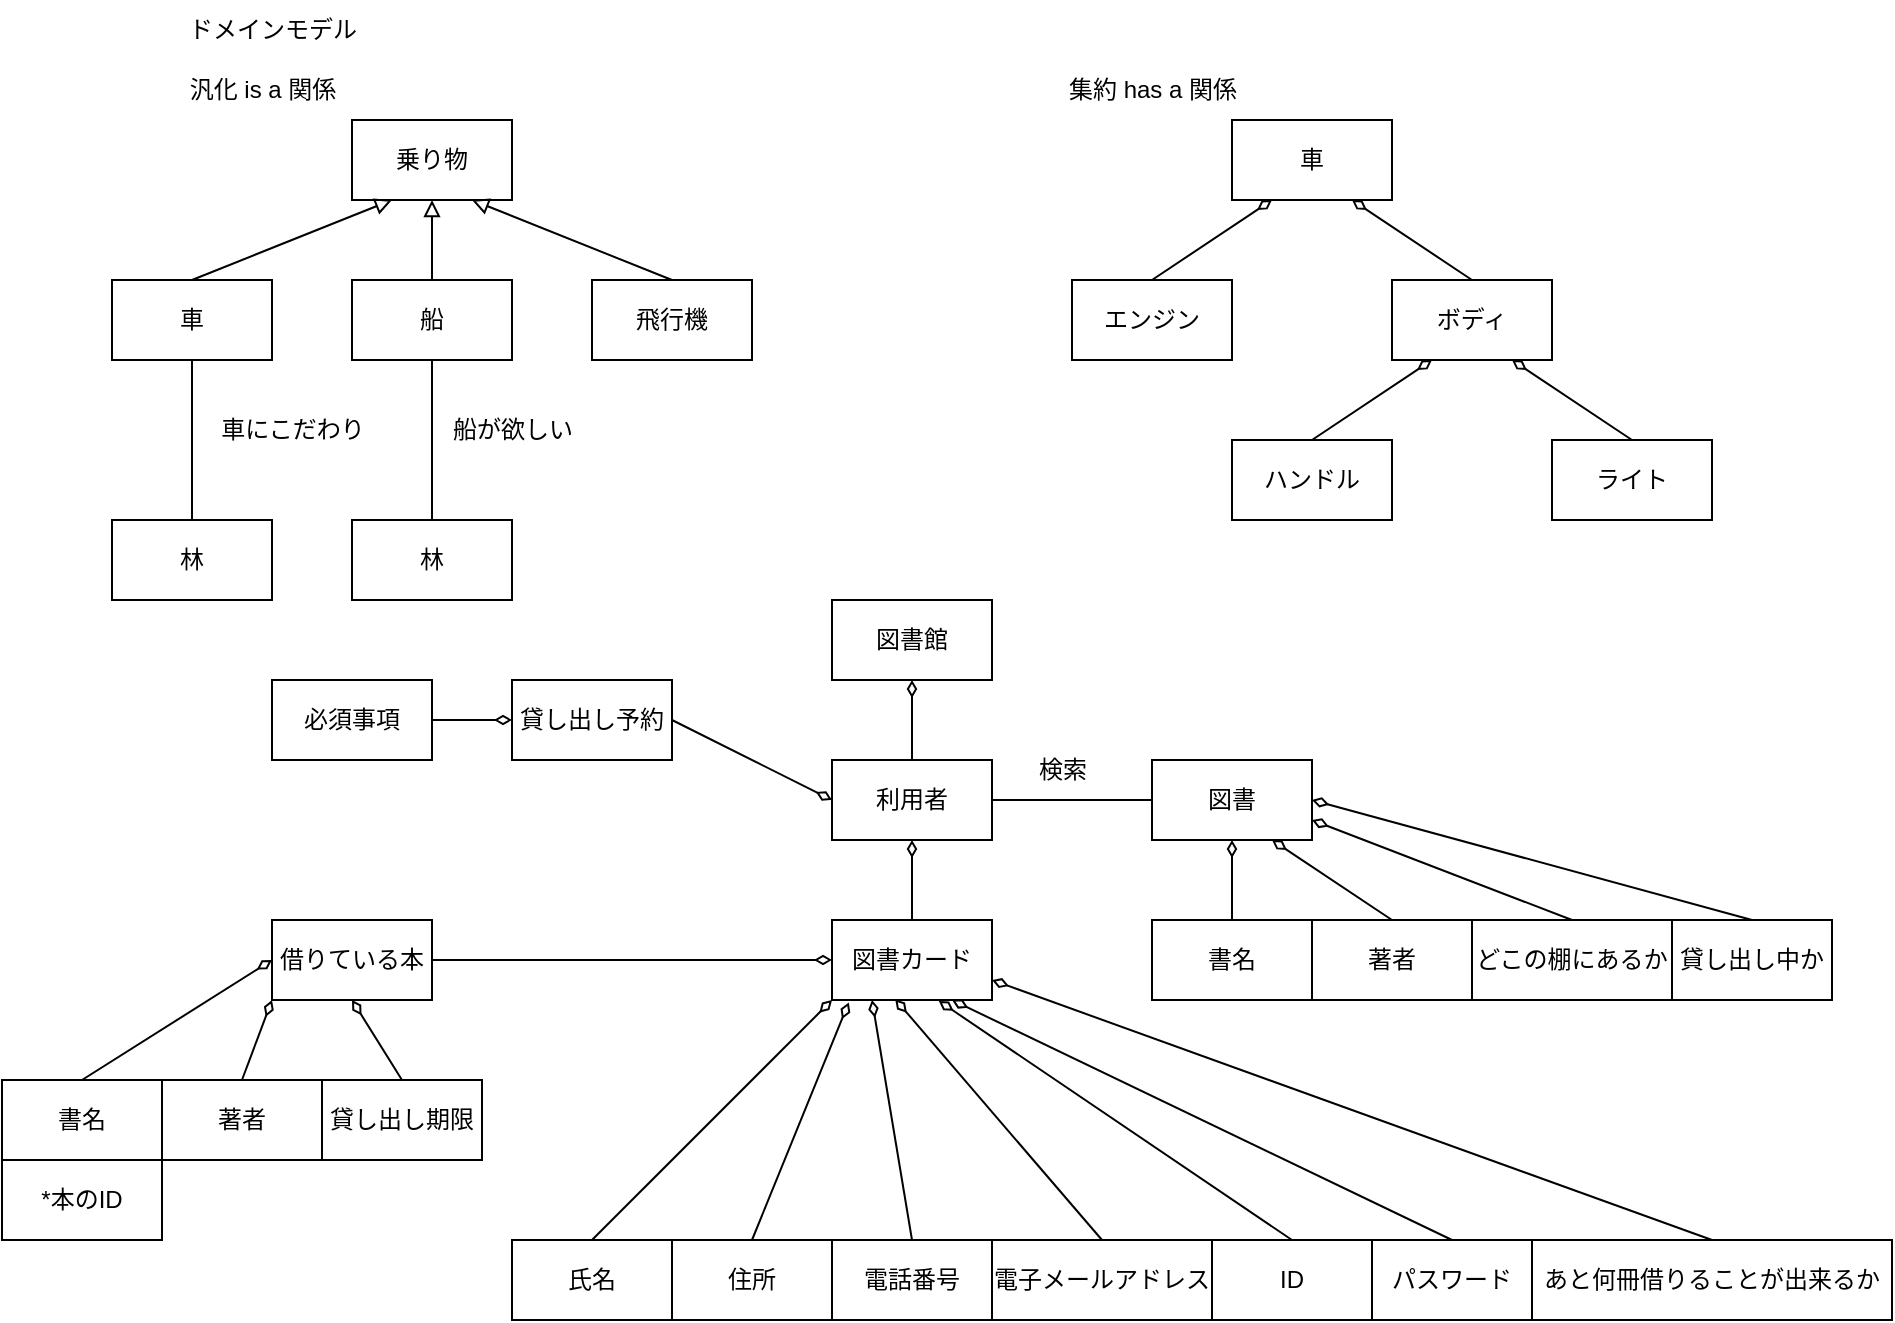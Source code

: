 <mxfile version="28.2.0">
  <diagram name="ページ1" id="iqbDqQLiYWkMjXxoJDBU">
    <mxGraphModel dx="1861" dy="570" grid="1" gridSize="10" guides="1" tooltips="1" connect="1" arrows="1" fold="1" page="1" pageScale="1" pageWidth="827" pageHeight="1169" math="0" shadow="0">
      <root>
        <mxCell id="0" />
        <mxCell id="1" parent="0" />
        <mxCell id="1fexA8EOCEfXDrdKAguR-1" value="ドメインモデル" style="text;html=1;align=center;verticalAlign=middle;resizable=0;points=[];autosize=1;strokeColor=none;fillColor=none;" vertex="1" parent="1">
          <mxGeometry x="25" y="20" width="110" height="30" as="geometry" />
        </mxCell>
        <mxCell id="1fexA8EOCEfXDrdKAguR-3" value="乗り物" style="rounded=0;whiteSpace=wrap;html=1;" vertex="1" parent="1">
          <mxGeometry x="120" y="80" width="80" height="40" as="geometry" />
        </mxCell>
        <mxCell id="1fexA8EOCEfXDrdKAguR-5" value="車" style="rounded=0;whiteSpace=wrap;html=1;" vertex="1" parent="1">
          <mxGeometry y="160" width="80" height="40" as="geometry" />
        </mxCell>
        <mxCell id="1fexA8EOCEfXDrdKAguR-6" value="汎化 is a 関係" style="text;html=1;align=center;verticalAlign=middle;resizable=0;points=[];autosize=1;strokeColor=none;fillColor=none;" vertex="1" parent="1">
          <mxGeometry x="25" y="50" width="100" height="30" as="geometry" />
        </mxCell>
        <mxCell id="1fexA8EOCEfXDrdKAguR-7" value="船" style="rounded=0;whiteSpace=wrap;html=1;" vertex="1" parent="1">
          <mxGeometry x="120" y="160" width="80" height="40" as="geometry" />
        </mxCell>
        <mxCell id="1fexA8EOCEfXDrdKAguR-8" value="飛行機" style="rounded=0;whiteSpace=wrap;html=1;" vertex="1" parent="1">
          <mxGeometry x="240" y="160" width="80" height="40" as="geometry" />
        </mxCell>
        <mxCell id="1fexA8EOCEfXDrdKAguR-9" value="" style="endArrow=block;html=1;rounded=0;endFill=0;entryX=0.25;entryY=1;entryDx=0;entryDy=0;exitX=0.5;exitY=0;exitDx=0;exitDy=0;" edge="1" parent="1" source="1fexA8EOCEfXDrdKAguR-5" target="1fexA8EOCEfXDrdKAguR-3">
          <mxGeometry width="50" height="50" relative="1" as="geometry">
            <mxPoint x="40" y="160" as="sourcePoint" />
            <mxPoint x="90" y="110" as="targetPoint" />
          </mxGeometry>
        </mxCell>
        <mxCell id="1fexA8EOCEfXDrdKAguR-11" value="" style="endArrow=block;html=1;rounded=0;endFill=0;entryX=0.75;entryY=1;entryDx=0;entryDy=0;exitX=0.5;exitY=0;exitDx=0;exitDy=0;" edge="1" parent="1" source="1fexA8EOCEfXDrdKAguR-8" target="1fexA8EOCEfXDrdKAguR-3">
          <mxGeometry width="50" height="50" relative="1" as="geometry">
            <mxPoint x="280" y="160" as="sourcePoint" />
            <mxPoint x="380" y="120" as="targetPoint" />
          </mxGeometry>
        </mxCell>
        <mxCell id="1fexA8EOCEfXDrdKAguR-12" value="集約 has a 関係" style="text;html=1;align=center;verticalAlign=middle;resizable=0;points=[];autosize=1;strokeColor=none;fillColor=none;" vertex="1" parent="1">
          <mxGeometry x="465" y="50" width="110" height="30" as="geometry" />
        </mxCell>
        <mxCell id="1fexA8EOCEfXDrdKAguR-13" value="車" style="rounded=0;whiteSpace=wrap;html=1;" vertex="1" parent="1">
          <mxGeometry x="560" y="80" width="80" height="40" as="geometry" />
        </mxCell>
        <mxCell id="1fexA8EOCEfXDrdKAguR-14" value="エンジン" style="rounded=0;whiteSpace=wrap;html=1;" vertex="1" parent="1">
          <mxGeometry x="480" y="160" width="80" height="40" as="geometry" />
        </mxCell>
        <mxCell id="1fexA8EOCEfXDrdKAguR-15" value="ボディ" style="rounded=0;whiteSpace=wrap;html=1;" vertex="1" parent="1">
          <mxGeometry x="640" y="160" width="80" height="40" as="geometry" />
        </mxCell>
        <mxCell id="1fexA8EOCEfXDrdKAguR-16" value="ハンドル" style="rounded=0;whiteSpace=wrap;html=1;" vertex="1" parent="1">
          <mxGeometry x="560" y="240" width="80" height="40" as="geometry" />
        </mxCell>
        <mxCell id="1fexA8EOCEfXDrdKAguR-17" value="ライト" style="rounded=0;whiteSpace=wrap;html=1;" vertex="1" parent="1">
          <mxGeometry x="720" y="240" width="80" height="40" as="geometry" />
        </mxCell>
        <mxCell id="1fexA8EOCEfXDrdKAguR-18" value="" style="endArrow=diamondThin;html=1;rounded=0;endFill=0;entryX=0.25;entryY=1;entryDx=0;entryDy=0;exitX=0.5;exitY=0;exitDx=0;exitDy=0;" edge="1" parent="1" source="1fexA8EOCEfXDrdKAguR-14" target="1fexA8EOCEfXDrdKAguR-13">
          <mxGeometry width="50" height="50" relative="1" as="geometry">
            <mxPoint x="519.5" y="160" as="sourcePoint" />
            <mxPoint x="519.5" y="120" as="targetPoint" />
          </mxGeometry>
        </mxCell>
        <mxCell id="1fexA8EOCEfXDrdKAguR-20" value="" style="endArrow=block;html=1;rounded=0;endFill=0;exitX=0.5;exitY=0;exitDx=0;exitDy=0;entryX=0.5;entryY=1;entryDx=0;entryDy=0;" edge="1" parent="1" source="1fexA8EOCEfXDrdKAguR-7" target="1fexA8EOCEfXDrdKAguR-3">
          <mxGeometry width="50" height="50" relative="1" as="geometry">
            <mxPoint x="160" y="150" as="sourcePoint" />
            <mxPoint x="160" y="120" as="targetPoint" />
          </mxGeometry>
        </mxCell>
        <mxCell id="1fexA8EOCEfXDrdKAguR-23" value="" style="endArrow=diamondThin;html=1;rounded=0;endFill=0;entryX=0.75;entryY=1;entryDx=0;entryDy=0;exitX=0.5;exitY=0;exitDx=0;exitDy=0;" edge="1" parent="1" source="1fexA8EOCEfXDrdKAguR-15" target="1fexA8EOCEfXDrdKAguR-13">
          <mxGeometry width="50" height="50" relative="1" as="geometry">
            <mxPoint x="680" y="160" as="sourcePoint" />
            <mxPoint x="740" y="120" as="targetPoint" />
          </mxGeometry>
        </mxCell>
        <mxCell id="1fexA8EOCEfXDrdKAguR-24" value="" style="endArrow=diamondThin;html=1;rounded=0;endFill=0;entryX=0.25;entryY=1;entryDx=0;entryDy=0;exitX=0.5;exitY=0;exitDx=0;exitDy=0;" edge="1" parent="1" source="1fexA8EOCEfXDrdKAguR-16" target="1fexA8EOCEfXDrdKAguR-15">
          <mxGeometry width="50" height="50" relative="1" as="geometry">
            <mxPoint x="600" y="240" as="sourcePoint" />
            <mxPoint x="660" y="200" as="targetPoint" />
          </mxGeometry>
        </mxCell>
        <mxCell id="1fexA8EOCEfXDrdKAguR-25" value="" style="endArrow=diamondThin;html=1;rounded=0;endFill=0;entryX=0.75;entryY=1;entryDx=0;entryDy=0;exitX=0.5;exitY=0;exitDx=0;exitDy=0;" edge="1" parent="1" source="1fexA8EOCEfXDrdKAguR-17" target="1fexA8EOCEfXDrdKAguR-15">
          <mxGeometry width="50" height="50" relative="1" as="geometry">
            <mxPoint x="760" y="240" as="sourcePoint" />
            <mxPoint x="820" y="200" as="targetPoint" />
          </mxGeometry>
        </mxCell>
        <mxCell id="1fexA8EOCEfXDrdKAguR-26" value="利用者" style="rounded=0;whiteSpace=wrap;html=1;" vertex="1" parent="1">
          <mxGeometry x="360" y="400" width="80" height="40" as="geometry" />
        </mxCell>
        <mxCell id="1fexA8EOCEfXDrdKAguR-27" value="図書カード" style="rounded=0;whiteSpace=wrap;html=1;" vertex="1" parent="1">
          <mxGeometry x="360" y="480" width="80" height="40" as="geometry" />
        </mxCell>
        <mxCell id="1fexA8EOCEfXDrdKAguR-28" value="林" style="rounded=0;whiteSpace=wrap;html=1;" vertex="1" parent="1">
          <mxGeometry y="280" width="80" height="40" as="geometry" />
        </mxCell>
        <mxCell id="1fexA8EOCEfXDrdKAguR-29" value="" style="endArrow=none;html=1;rounded=0;entryX=0.5;entryY=1;entryDx=0;entryDy=0;exitX=0.5;exitY=0;exitDx=0;exitDy=0;" edge="1" parent="1" source="1fexA8EOCEfXDrdKAguR-28" target="1fexA8EOCEfXDrdKAguR-5">
          <mxGeometry width="50" height="50" relative="1" as="geometry">
            <mxPoint x="39.5" y="270" as="sourcePoint" />
            <mxPoint x="39.5" y="220" as="targetPoint" />
          </mxGeometry>
        </mxCell>
        <mxCell id="1fexA8EOCEfXDrdKAguR-30" value="車にこだわり" style="text;html=1;align=center;verticalAlign=middle;resizable=0;points=[];autosize=1;strokeColor=none;fillColor=none;" vertex="1" parent="1">
          <mxGeometry x="40" y="220" width="100" height="30" as="geometry" />
        </mxCell>
        <mxCell id="1fexA8EOCEfXDrdKAguR-31" value="林" style="rounded=0;whiteSpace=wrap;html=1;" vertex="1" parent="1">
          <mxGeometry x="120" y="280" width="80" height="40" as="geometry" />
        </mxCell>
        <mxCell id="1fexA8EOCEfXDrdKAguR-32" value="" style="endArrow=none;html=1;rounded=0;entryX=0.5;entryY=1;entryDx=0;entryDy=0;exitX=0.5;exitY=0;exitDx=0;exitDy=0;" edge="1" parent="1" source="1fexA8EOCEfXDrdKAguR-31" target="1fexA8EOCEfXDrdKAguR-7">
          <mxGeometry width="50" height="50" relative="1" as="geometry">
            <mxPoint x="159.5" y="280" as="sourcePoint" />
            <mxPoint x="159.5" y="200" as="targetPoint" />
          </mxGeometry>
        </mxCell>
        <mxCell id="1fexA8EOCEfXDrdKAguR-33" value="船が欲しい" style="text;html=1;align=center;verticalAlign=middle;resizable=0;points=[];autosize=1;strokeColor=none;fillColor=none;" vertex="1" parent="1">
          <mxGeometry x="160" y="220" width="80" height="30" as="geometry" />
        </mxCell>
        <mxCell id="1fexA8EOCEfXDrdKAguR-34" value="" style="endArrow=diamondThin;html=1;rounded=0;endFill=0;entryX=0.5;entryY=1;entryDx=0;entryDy=0;exitX=0.5;exitY=0;exitDx=0;exitDy=0;" edge="1" parent="1" source="1fexA8EOCEfXDrdKAguR-27" target="1fexA8EOCEfXDrdKAguR-26">
          <mxGeometry width="50" height="50" relative="1" as="geometry">
            <mxPoint x="400" y="420" as="sourcePoint" />
            <mxPoint x="440" y="380" as="targetPoint" />
            <Array as="points" />
          </mxGeometry>
        </mxCell>
        <mxCell id="1fexA8EOCEfXDrdKAguR-44" value="図書館" style="rounded=0;whiteSpace=wrap;html=1;" vertex="1" parent="1">
          <mxGeometry x="360" y="320" width="80" height="40" as="geometry" />
        </mxCell>
        <mxCell id="1fexA8EOCEfXDrdKAguR-45" value="" style="endArrow=diamondThin;html=1;rounded=0;endFill=0;entryX=0.5;entryY=1;entryDx=0;entryDy=0;exitX=0.5;exitY=0;exitDx=0;exitDy=0;" edge="1" parent="1" source="1fexA8EOCEfXDrdKAguR-26" target="1fexA8EOCEfXDrdKAguR-44">
          <mxGeometry width="50" height="50" relative="1" as="geometry">
            <mxPoint x="519.5" y="400" as="sourcePoint" />
            <mxPoint x="519.5" y="360" as="targetPoint" />
            <Array as="points" />
          </mxGeometry>
        </mxCell>
        <mxCell id="1fexA8EOCEfXDrdKAguR-47" value="図書" style="rounded=0;whiteSpace=wrap;html=1;" vertex="1" parent="1">
          <mxGeometry x="520" y="400" width="80" height="40" as="geometry" />
        </mxCell>
        <mxCell id="1fexA8EOCEfXDrdKAguR-48" value="" style="endArrow=none;html=1;rounded=0;exitX=1;exitY=0.5;exitDx=0;exitDy=0;entryX=0;entryY=0.5;entryDx=0;entryDy=0;" edge="1" parent="1" source="1fexA8EOCEfXDrdKAguR-26" target="1fexA8EOCEfXDrdKAguR-47">
          <mxGeometry width="50" height="50" relative="1" as="geometry">
            <mxPoint x="590" y="540" as="sourcePoint" />
            <mxPoint x="640" y="490" as="targetPoint" />
          </mxGeometry>
        </mxCell>
        <mxCell id="1fexA8EOCEfXDrdKAguR-50" value="検索" style="text;html=1;align=center;verticalAlign=middle;resizable=0;points=[];autosize=1;strokeColor=none;fillColor=none;" vertex="1" parent="1">
          <mxGeometry x="450" y="390" width="50" height="30" as="geometry" />
        </mxCell>
        <mxCell id="1fexA8EOCEfXDrdKAguR-60" value="ID" style="rounded=0;whiteSpace=wrap;html=1;" vertex="1" parent="1">
          <mxGeometry x="550" y="640" width="80" height="40" as="geometry" />
        </mxCell>
        <mxCell id="1fexA8EOCEfXDrdKAguR-62" value="パスワード" style="rounded=0;whiteSpace=wrap;html=1;" vertex="1" parent="1">
          <mxGeometry x="630" y="640" width="80" height="40" as="geometry" />
        </mxCell>
        <mxCell id="1fexA8EOCEfXDrdKAguR-63" value="住所" style="rounded=0;whiteSpace=wrap;html=1;" vertex="1" parent="1">
          <mxGeometry x="280" y="640" width="80" height="40" as="geometry" />
        </mxCell>
        <mxCell id="1fexA8EOCEfXDrdKAguR-64" value="電話番号" style="rounded=0;whiteSpace=wrap;html=1;" vertex="1" parent="1">
          <mxGeometry x="360" y="640" width="80" height="40" as="geometry" />
        </mxCell>
        <mxCell id="1fexA8EOCEfXDrdKAguR-65" value="電子メールアドレス" style="rounded=0;whiteSpace=wrap;html=1;" vertex="1" parent="1">
          <mxGeometry x="440" y="640" width="110" height="40" as="geometry" />
        </mxCell>
        <mxCell id="1fexA8EOCEfXDrdKAguR-66" value="氏名" style="rounded=0;whiteSpace=wrap;html=1;" vertex="1" parent="1">
          <mxGeometry x="200" y="640" width="80" height="40" as="geometry" />
        </mxCell>
        <mxCell id="1fexA8EOCEfXDrdKAguR-69" value="" style="endArrow=diamondThin;html=1;rounded=0;endFill=0;exitX=0.5;exitY=0;exitDx=0;exitDy=0;entryX=0.75;entryY=1;entryDx=0;entryDy=0;" edge="1" parent="1" source="1fexA8EOCEfXDrdKAguR-62" target="1fexA8EOCEfXDrdKAguR-27">
          <mxGeometry width="50" height="50" relative="1" as="geometry">
            <mxPoint x="590" y="605" as="sourcePoint" />
            <mxPoint x="640" y="555" as="targetPoint" />
          </mxGeometry>
        </mxCell>
        <mxCell id="1fexA8EOCEfXDrdKAguR-70" value="" style="endArrow=diamondThin;html=1;rounded=0;endFill=0;exitX=0.5;exitY=0;exitDx=0;exitDy=0;entryX=0;entryY=1;entryDx=0;entryDy=0;" edge="1" parent="1" source="1fexA8EOCEfXDrdKAguR-66" target="1fexA8EOCEfXDrdKAguR-27">
          <mxGeometry width="50" height="50" relative="1" as="geometry">
            <mxPoint x="630" y="640" as="sourcePoint" />
            <mxPoint x="680" y="590" as="targetPoint" />
          </mxGeometry>
        </mxCell>
        <mxCell id="1fexA8EOCEfXDrdKAguR-71" value="" style="endArrow=diamondThin;html=1;rounded=0;endFill=0;exitX=0.5;exitY=0;exitDx=0;exitDy=0;entryX=0.105;entryY=1.03;entryDx=0;entryDy=0;entryPerimeter=0;" edge="1" parent="1" source="1fexA8EOCEfXDrdKAguR-63" target="1fexA8EOCEfXDrdKAguR-27">
          <mxGeometry width="50" height="50" relative="1" as="geometry">
            <mxPoint x="690" y="640" as="sourcePoint" />
            <mxPoint x="380" y="520" as="targetPoint" />
          </mxGeometry>
        </mxCell>
        <mxCell id="1fexA8EOCEfXDrdKAguR-72" value="" style="endArrow=diamondThin;html=1;rounded=0;endFill=0;exitX=0.5;exitY=0;exitDx=0;exitDy=0;entryX=0.25;entryY=1;entryDx=0;entryDy=0;" edge="1" parent="1" source="1fexA8EOCEfXDrdKAguR-64" target="1fexA8EOCEfXDrdKAguR-27">
          <mxGeometry width="50" height="50" relative="1" as="geometry">
            <mxPoint x="650" y="710" as="sourcePoint" />
            <mxPoint x="390" y="520" as="targetPoint" />
          </mxGeometry>
        </mxCell>
        <mxCell id="1fexA8EOCEfXDrdKAguR-73" value="" style="endArrow=diamondThin;html=1;rounded=0;endFill=0;exitX=0.5;exitY=0;exitDx=0;exitDy=0;entryX=0.395;entryY=0.99;entryDx=0;entryDy=0;entryPerimeter=0;" edge="1" parent="1" source="1fexA8EOCEfXDrdKAguR-65" target="1fexA8EOCEfXDrdKAguR-27">
          <mxGeometry width="50" height="50" relative="1" as="geometry">
            <mxPoint x="660" y="730" as="sourcePoint" />
            <mxPoint x="710" y="680" as="targetPoint" />
          </mxGeometry>
        </mxCell>
        <mxCell id="1fexA8EOCEfXDrdKAguR-74" value="書名" style="rounded=0;whiteSpace=wrap;html=1;" vertex="1" parent="1">
          <mxGeometry x="-55" y="560" width="80" height="40" as="geometry" />
        </mxCell>
        <mxCell id="1fexA8EOCEfXDrdKAguR-75" value="著者" style="rounded=0;whiteSpace=wrap;html=1;" vertex="1" parent="1">
          <mxGeometry x="25" y="560" width="80" height="40" as="geometry" />
        </mxCell>
        <mxCell id="1fexA8EOCEfXDrdKAguR-76" value="どこの棚にあるか" style="rounded=0;whiteSpace=wrap;html=1;" vertex="1" parent="1">
          <mxGeometry x="680" y="480" width="100" height="40" as="geometry" />
        </mxCell>
        <mxCell id="1fexA8EOCEfXDrdKAguR-77" value="貸し出し期限" style="rounded=0;whiteSpace=wrap;html=1;" vertex="1" parent="1">
          <mxGeometry x="105" y="560" width="80" height="40" as="geometry" />
        </mxCell>
        <mxCell id="1fexA8EOCEfXDrdKAguR-78" value="貸し出し予約" style="rounded=0;whiteSpace=wrap;html=1;" vertex="1" parent="1">
          <mxGeometry x="200" y="360" width="80" height="40" as="geometry" />
        </mxCell>
        <mxCell id="1fexA8EOCEfXDrdKAguR-79" value="借りている本" style="rounded=0;whiteSpace=wrap;html=1;" vertex="1" parent="1">
          <mxGeometry x="80" y="480" width="80" height="40" as="geometry" />
        </mxCell>
        <mxCell id="1fexA8EOCEfXDrdKAguR-80" value="" style="endArrow=diamondThin;html=1;rounded=0;endFill=0;exitX=1;exitY=0.5;exitDx=0;exitDy=0;entryX=0;entryY=0.5;entryDx=0;entryDy=0;" edge="1" parent="1" source="1fexA8EOCEfXDrdKAguR-79" target="1fexA8EOCEfXDrdKAguR-27">
          <mxGeometry width="50" height="50" relative="1" as="geometry">
            <mxPoint x="150" y="660" as="sourcePoint" />
            <mxPoint x="210" y="630" as="targetPoint" />
          </mxGeometry>
        </mxCell>
        <mxCell id="1fexA8EOCEfXDrdKAguR-81" value="" style="endArrow=diamondThin;html=1;rounded=0;endFill=0;exitX=0.5;exitY=0;exitDx=0;exitDy=0;entryX=0.5;entryY=1;entryDx=0;entryDy=0;" edge="1" parent="1" source="1fexA8EOCEfXDrdKAguR-77" target="1fexA8EOCEfXDrdKAguR-79">
          <mxGeometry width="50" height="50" relative="1" as="geometry">
            <mxPoint x="-30" y="560" as="sourcePoint" />
            <mxPoint x="30" y="530" as="targetPoint" />
          </mxGeometry>
        </mxCell>
        <mxCell id="1fexA8EOCEfXDrdKAguR-82" value="" style="endArrow=diamondThin;html=1;rounded=0;endFill=0;exitX=0.5;exitY=0;exitDx=0;exitDy=0;entryX=0;entryY=0.5;entryDx=0;entryDy=0;" edge="1" parent="1" source="1fexA8EOCEfXDrdKAguR-74" target="1fexA8EOCEfXDrdKAguR-79">
          <mxGeometry width="50" height="50" relative="1" as="geometry">
            <mxPoint x="50" y="690" as="sourcePoint" />
            <mxPoint x="110" y="660" as="targetPoint" />
          </mxGeometry>
        </mxCell>
        <mxCell id="1fexA8EOCEfXDrdKAguR-83" value="" style="endArrow=diamondThin;html=1;rounded=0;endFill=0;exitX=0.5;exitY=0;exitDx=0;exitDy=0;entryX=0;entryY=1;entryDx=0;entryDy=0;" edge="1" parent="1" source="1fexA8EOCEfXDrdKAguR-75" target="1fexA8EOCEfXDrdKAguR-79">
          <mxGeometry width="50" height="50" relative="1" as="geometry">
            <mxPoint x="110" y="720" as="sourcePoint" />
            <mxPoint x="170" y="690" as="targetPoint" />
          </mxGeometry>
        </mxCell>
        <mxCell id="1fexA8EOCEfXDrdKAguR-84" value="書名" style="rounded=0;whiteSpace=wrap;html=1;" vertex="1" parent="1">
          <mxGeometry x="520" y="480" width="80" height="40" as="geometry" />
        </mxCell>
        <mxCell id="1fexA8EOCEfXDrdKAguR-85" value="著者" style="rounded=0;whiteSpace=wrap;html=1;" vertex="1" parent="1">
          <mxGeometry x="600" y="480" width="80" height="40" as="geometry" />
        </mxCell>
        <mxCell id="1fexA8EOCEfXDrdKAguR-86" value="" style="endArrow=diamondThin;html=1;rounded=0;endFill=0;exitX=0.5;exitY=0;exitDx=0;exitDy=0;entryX=0.5;entryY=1;entryDx=0;entryDy=0;" edge="1" parent="1" source="1fexA8EOCEfXDrdKAguR-84" target="1fexA8EOCEfXDrdKAguR-47">
          <mxGeometry width="50" height="50" relative="1" as="geometry">
            <mxPoint x="600" y="740" as="sourcePoint" />
            <mxPoint x="640" y="700" as="targetPoint" />
          </mxGeometry>
        </mxCell>
        <mxCell id="1fexA8EOCEfXDrdKAguR-87" value="" style="endArrow=diamondThin;html=1;rounded=0;endFill=0;exitX=0.5;exitY=0;exitDx=0;exitDy=0;entryX=0.75;entryY=1;entryDx=0;entryDy=0;" edge="1" parent="1" source="1fexA8EOCEfXDrdKAguR-85" target="1fexA8EOCEfXDrdKAguR-47">
          <mxGeometry width="50" height="50" relative="1" as="geometry">
            <mxPoint x="590" y="670" as="sourcePoint" />
            <mxPoint x="630" y="630" as="targetPoint" />
          </mxGeometry>
        </mxCell>
        <mxCell id="1fexA8EOCEfXDrdKAguR-88" value="" style="endArrow=diamondThin;html=1;rounded=0;endFill=0;exitX=0.5;exitY=0;exitDx=0;exitDy=0;entryX=1;entryY=0.75;entryDx=0;entryDy=0;" edge="1" parent="1" source="1fexA8EOCEfXDrdKAguR-76" target="1fexA8EOCEfXDrdKAguR-47">
          <mxGeometry width="50" height="50" relative="1" as="geometry">
            <mxPoint x="670" y="740" as="sourcePoint" />
            <mxPoint x="710" y="700" as="targetPoint" />
          </mxGeometry>
        </mxCell>
        <mxCell id="1fexA8EOCEfXDrdKAguR-89" value="" style="endArrow=diamondThin;html=1;rounded=0;endFill=0;exitX=1;exitY=0.5;exitDx=0;exitDy=0;entryX=0;entryY=0.5;entryDx=0;entryDy=0;" edge="1" parent="1" source="1fexA8EOCEfXDrdKAguR-78" target="1fexA8EOCEfXDrdKAguR-26">
          <mxGeometry width="50" height="50" relative="1" as="geometry">
            <mxPoint x="110" y="750" as="sourcePoint" />
            <mxPoint x="150" y="710" as="targetPoint" />
          </mxGeometry>
        </mxCell>
        <mxCell id="1fexA8EOCEfXDrdKAguR-90" value="貸し出し中か" style="rounded=0;whiteSpace=wrap;html=1;" vertex="1" parent="1">
          <mxGeometry x="780" y="480" width="80" height="40" as="geometry" />
        </mxCell>
        <mxCell id="1fexA8EOCEfXDrdKAguR-91" value="" style="endArrow=diamondThin;html=1;rounded=0;endFill=0;exitX=0.5;exitY=0;exitDx=0;exitDy=0;entryX=1;entryY=0.5;entryDx=0;entryDy=0;" edge="1" parent="1" source="1fexA8EOCEfXDrdKAguR-90" target="1fexA8EOCEfXDrdKAguR-47">
          <mxGeometry width="50" height="50" relative="1" as="geometry">
            <mxPoint x="710" y="650" as="sourcePoint" />
            <mxPoint x="640" y="610" as="targetPoint" />
          </mxGeometry>
        </mxCell>
        <mxCell id="1fexA8EOCEfXDrdKAguR-92" value="必須事項" style="rounded=0;whiteSpace=wrap;html=1;" vertex="1" parent="1">
          <mxGeometry x="80" y="360" width="80" height="40" as="geometry" />
        </mxCell>
        <mxCell id="1fexA8EOCEfXDrdKAguR-93" value="" style="endArrow=diamondThin;html=1;rounded=0;endFill=0;exitX=1;exitY=0.5;exitDx=0;exitDy=0;entryX=0;entryY=0.5;entryDx=0;entryDy=0;" edge="1" parent="1" source="1fexA8EOCEfXDrdKAguR-92" target="1fexA8EOCEfXDrdKAguR-78">
          <mxGeometry width="50" height="50" relative="1" as="geometry">
            <mxPoint x="130" y="720" as="sourcePoint" />
            <mxPoint x="170" y="680" as="targetPoint" />
          </mxGeometry>
        </mxCell>
        <mxCell id="1fexA8EOCEfXDrdKAguR-94" value="" style="endArrow=diamondThin;html=1;rounded=0;endFill=0;exitX=0.5;exitY=0;exitDx=0;exitDy=0;entryX=0.667;entryY=1.01;entryDx=0;entryDy=0;entryPerimeter=0;" edge="1" parent="1" source="1fexA8EOCEfXDrdKAguR-60" target="1fexA8EOCEfXDrdKAguR-27">
          <mxGeometry width="50" height="50" relative="1" as="geometry">
            <mxPoint x="580" y="790" as="sourcePoint" />
            <mxPoint x="620" y="750" as="targetPoint" />
          </mxGeometry>
        </mxCell>
        <mxCell id="1fexA8EOCEfXDrdKAguR-95" value="*本のID" style="rounded=0;whiteSpace=wrap;html=1;" vertex="1" parent="1">
          <mxGeometry x="-55" y="600" width="80" height="40" as="geometry" />
        </mxCell>
        <mxCell id="1fexA8EOCEfXDrdKAguR-96" value="あと何冊借りることが出来るか" style="rounded=0;whiteSpace=wrap;html=1;" vertex="1" parent="1">
          <mxGeometry x="710" y="640" width="180" height="40" as="geometry" />
        </mxCell>
        <mxCell id="1fexA8EOCEfXDrdKAguR-98" value="" style="endArrow=diamondThin;html=1;rounded=0;endFill=0;exitX=0.5;exitY=0;exitDx=0;exitDy=0;entryX=1;entryY=0.75;entryDx=0;entryDy=0;" edge="1" parent="1" source="1fexA8EOCEfXDrdKAguR-96" target="1fexA8EOCEfXDrdKAguR-27">
          <mxGeometry width="50" height="50" relative="1" as="geometry">
            <mxPoint x="520" y="770" as="sourcePoint" />
            <mxPoint x="535" y="730" as="targetPoint" />
          </mxGeometry>
        </mxCell>
      </root>
    </mxGraphModel>
  </diagram>
</mxfile>
